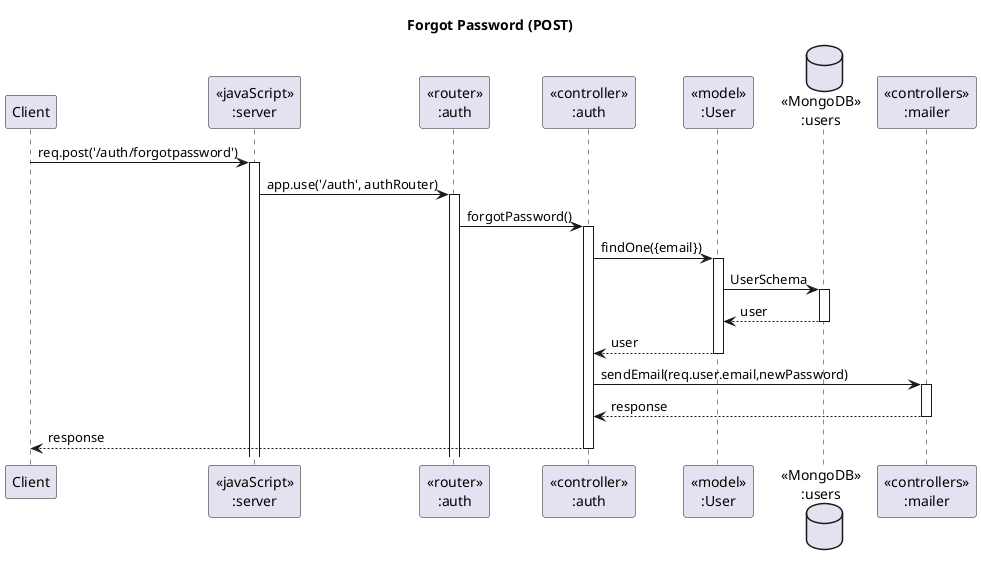 @startuml Forgot Password (POST)
title "Forgot Password (POST)"

participant "Client" as client
participant "<<javaScript>>\n:server" as server
participant "<<router>>\n:auth" as authRouter
participant "<<controller>>\n:auth" as authController
participant "<<model>>\n:User" as userModel
database "<<MongoDB>>\n:users" as users
participant "<<controllers>>\n:mailer" as mailerController

client -> server ++:req.post('/auth/forgotpassword')
server -> authRouter ++:app.use('/auth', authRouter)
authRouter -> authController ++:forgotPassword()
authController -> userModel ++:findOne({email})
userModel -> users ++:UserSchema
users --> userModel --:user
userModel --> authController --:user

authController -> mailerController ++:sendEmail(req.user.email,newPassword)
mailerController --> authController --:response
authController --> client --:response
